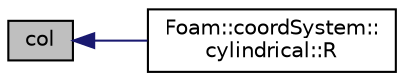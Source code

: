 digraph "col"
{
  bgcolor="transparent";
  edge [fontname="Helvetica",fontsize="10",labelfontname="Helvetica",labelfontsize="10"];
  node [fontname="Helvetica",fontsize="10",shape=record];
  rankdir="LR";
  Node1 [label="col",height=0.2,width=0.4,color="black", fillcolor="grey75", style="filled" fontcolor="black"];
  Node1 -> Node2 [dir="back",color="midnightblue",fontsize="10",style="solid",fontname="Helvetica"];
  Node2 [label="Foam::coordSystem::\lcylindrical::R",height=0.2,width=0.4,color="black",URL="$classFoam_1_1coordSystem_1_1cylindrical.html#a06ae4c28bb296e8f9970240e97f633a8",tooltip="Position-dependent rotation tensor at a single point. "];
}
